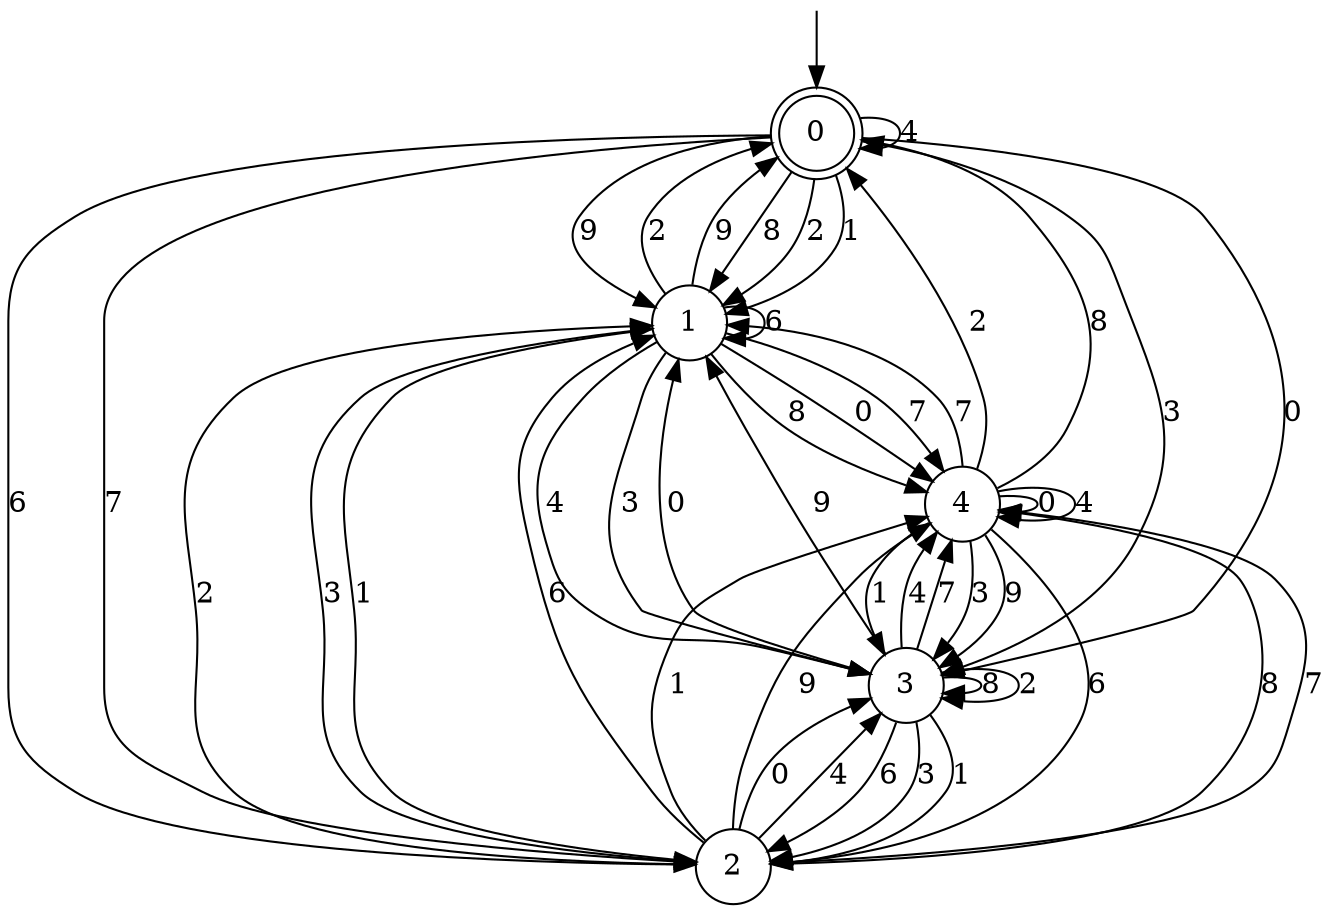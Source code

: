 digraph g {

	s0 [shape="doublecircle" label="0"];
	s1 [shape="circle" label="1"];
	s2 [shape="circle" label="2"];
	s3 [shape="circle" label="3"];
	s4 [shape="circle" label="4"];
	s0 -> s1 [label="8"];
	s0 -> s2 [label="6"];
	s0 -> s3 [label="0"];
	s0 -> s1 [label="2"];
	s0 -> s0 [label="4"];
	s0 -> s2 [label="7"];
	s0 -> s3 [label="3"];
	s0 -> s1 [label="1"];
	s0 -> s1 [label="9"];
	s1 -> s4 [label="8"];
	s1 -> s1 [label="6"];
	s1 -> s4 [label="0"];
	s1 -> s0 [label="2"];
	s1 -> s3 [label="4"];
	s1 -> s4 [label="7"];
	s1 -> s3 [label="3"];
	s1 -> s2 [label="1"];
	s1 -> s0 [label="9"];
	s2 -> s4 [label="8"];
	s2 -> s1 [label="6"];
	s2 -> s3 [label="0"];
	s2 -> s1 [label="2"];
	s2 -> s3 [label="4"];
	s2 -> s4 [label="7"];
	s2 -> s1 [label="3"];
	s2 -> s4 [label="1"];
	s2 -> s4 [label="9"];
	s3 -> s3 [label="8"];
	s3 -> s2 [label="6"];
	s3 -> s1 [label="0"];
	s3 -> s3 [label="2"];
	s3 -> s4 [label="4"];
	s3 -> s4 [label="7"];
	s3 -> s2 [label="3"];
	s3 -> s2 [label="1"];
	s3 -> s1 [label="9"];
	s4 -> s0 [label="8"];
	s4 -> s2 [label="6"];
	s4 -> s4 [label="0"];
	s4 -> s0 [label="2"];
	s4 -> s4 [label="4"];
	s4 -> s1 [label="7"];
	s4 -> s3 [label="3"];
	s4 -> s3 [label="1"];
	s4 -> s3 [label="9"];

__start0 [label="" shape="none" width="0" height="0"];
__start0 -> s0;

}
